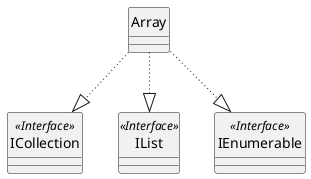 @startuml
hide circle
skinparam backgroundcolor transparent
class ICollection <<Interface>> 
class IList <<Interface>>
class IEnumerable <<Interface>>
class Array

Array -[dotted]-|> ICollection
Array -[dotted]-|> IList
Array -[dotted]-|> IEnumerable
@enduml